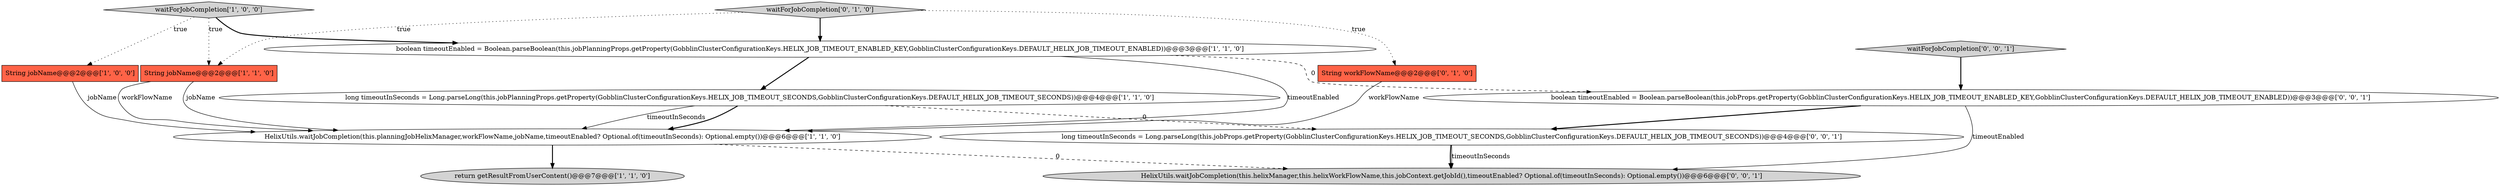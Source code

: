 digraph {
4 [style = filled, label = "String jobName@@@2@@@['1', '1', '0']", fillcolor = tomato, shape = box image = "AAA0AAABBB1BBB"];
0 [style = filled, label = "waitForJobCompletion['1', '0', '0']", fillcolor = lightgray, shape = diamond image = "AAA0AAABBB1BBB"];
12 [style = filled, label = "HelixUtils.waitJobCompletion(this.helixManager,this.helixWorkFlowName,this.jobContext.getJobId(),timeoutEnabled? Optional.of(timeoutInSeconds): Optional.empty())@@@6@@@['0', '0', '1']", fillcolor = lightgray, shape = ellipse image = "AAA0AAABBB3BBB"];
10 [style = filled, label = "long timeoutInSeconds = Long.parseLong(this.jobProps.getProperty(GobblinClusterConfigurationKeys.HELIX_JOB_TIMEOUT_SECONDS,GobblinClusterConfigurationKeys.DEFAULT_HELIX_JOB_TIMEOUT_SECONDS))@@@4@@@['0', '0', '1']", fillcolor = white, shape = ellipse image = "AAA0AAABBB3BBB"];
11 [style = filled, label = "waitForJobCompletion['0', '0', '1']", fillcolor = lightgray, shape = diamond image = "AAA0AAABBB3BBB"];
7 [style = filled, label = "String workFlowName@@@2@@@['0', '1', '0']", fillcolor = tomato, shape = box image = "AAA0AAABBB2BBB"];
6 [style = filled, label = "long timeoutInSeconds = Long.parseLong(this.jobPlanningProps.getProperty(GobblinClusterConfigurationKeys.HELIX_JOB_TIMEOUT_SECONDS,GobblinClusterConfigurationKeys.DEFAULT_HELIX_JOB_TIMEOUT_SECONDS))@@@4@@@['1', '1', '0']", fillcolor = white, shape = ellipse image = "AAA0AAABBB1BBB"];
5 [style = filled, label = "HelixUtils.waitJobCompletion(this.planningJobHelixManager,workFlowName,jobName,timeoutEnabled? Optional.of(timeoutInSeconds): Optional.empty())@@@6@@@['1', '1', '0']", fillcolor = white, shape = ellipse image = "AAA0AAABBB1BBB"];
8 [style = filled, label = "waitForJobCompletion['0', '1', '0']", fillcolor = lightgray, shape = diamond image = "AAA0AAABBB2BBB"];
9 [style = filled, label = "boolean timeoutEnabled = Boolean.parseBoolean(this.jobProps.getProperty(GobblinClusterConfigurationKeys.HELIX_JOB_TIMEOUT_ENABLED_KEY,GobblinClusterConfigurationKeys.DEFAULT_HELIX_JOB_TIMEOUT_ENABLED))@@@3@@@['0', '0', '1']", fillcolor = white, shape = ellipse image = "AAA0AAABBB3BBB"];
1 [style = filled, label = "String jobName@@@2@@@['1', '0', '0']", fillcolor = tomato, shape = box image = "AAA0AAABBB1BBB"];
2 [style = filled, label = "boolean timeoutEnabled = Boolean.parseBoolean(this.jobPlanningProps.getProperty(GobblinClusterConfigurationKeys.HELIX_JOB_TIMEOUT_ENABLED_KEY,GobblinClusterConfigurationKeys.DEFAULT_HELIX_JOB_TIMEOUT_ENABLED))@@@3@@@['1', '1', '0']", fillcolor = white, shape = ellipse image = "AAA0AAABBB1BBB"];
3 [style = filled, label = "return getResultFromUserContent()@@@7@@@['1', '1', '0']", fillcolor = lightgray, shape = ellipse image = "AAA0AAABBB1BBB"];
0->1 [style = dotted, label="true"];
9->12 [style = solid, label="timeoutEnabled"];
10->12 [style = solid, label="timeoutInSeconds"];
2->5 [style = solid, label="timeoutEnabled"];
2->9 [style = dashed, label="0"];
11->9 [style = bold, label=""];
8->7 [style = dotted, label="true"];
4->5 [style = solid, label="workFlowName"];
10->12 [style = bold, label=""];
6->5 [style = solid, label="timeoutInSeconds"];
4->5 [style = solid, label="jobName"];
8->2 [style = bold, label=""];
7->5 [style = solid, label="workFlowName"];
6->5 [style = bold, label=""];
5->12 [style = dashed, label="0"];
2->6 [style = bold, label=""];
5->3 [style = bold, label=""];
1->5 [style = solid, label="jobName"];
0->2 [style = bold, label=""];
0->4 [style = dotted, label="true"];
6->10 [style = dashed, label="0"];
8->4 [style = dotted, label="true"];
9->10 [style = bold, label=""];
}
